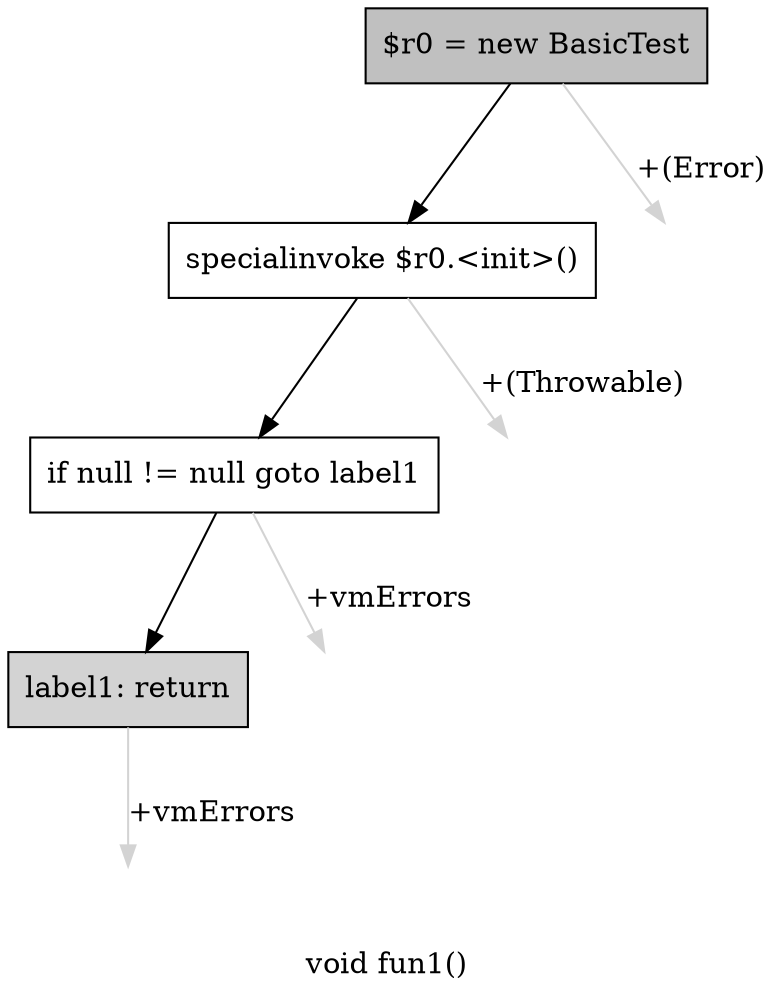digraph "void fun1()" {
    label="void fun1()";
    node [shape=box];
    "0" [style=filled,fillcolor=gray,label="$r0 = new BasicTest",];
    "1" [label="specialinvoke $r0.<init>()",];
    "0"->"1" [color=black,];
    "4" [style=invis,label="Esc",];
    "0"->"4" [color=lightgray,label="\l+(Error)",];
    "2" [label="if null != null goto label1",];
    "1"->"2" [color=black,];
    "5" [style=invis,label="Esc",];
    "1"->"5" [color=lightgray,label="\l+(Throwable)",];
    "3" [style=filled,fillcolor=lightgray,label="label1: return",];
    "2"->"3" [color=black,];
    "6" [style=invis,label="Esc",];
    "2"->"6" [color=lightgray,label="\l+vmErrors",];
    "7" [style=invis,label="Esc",];
    "3"->"7" [color=lightgray,label="\l+vmErrors",];
}
